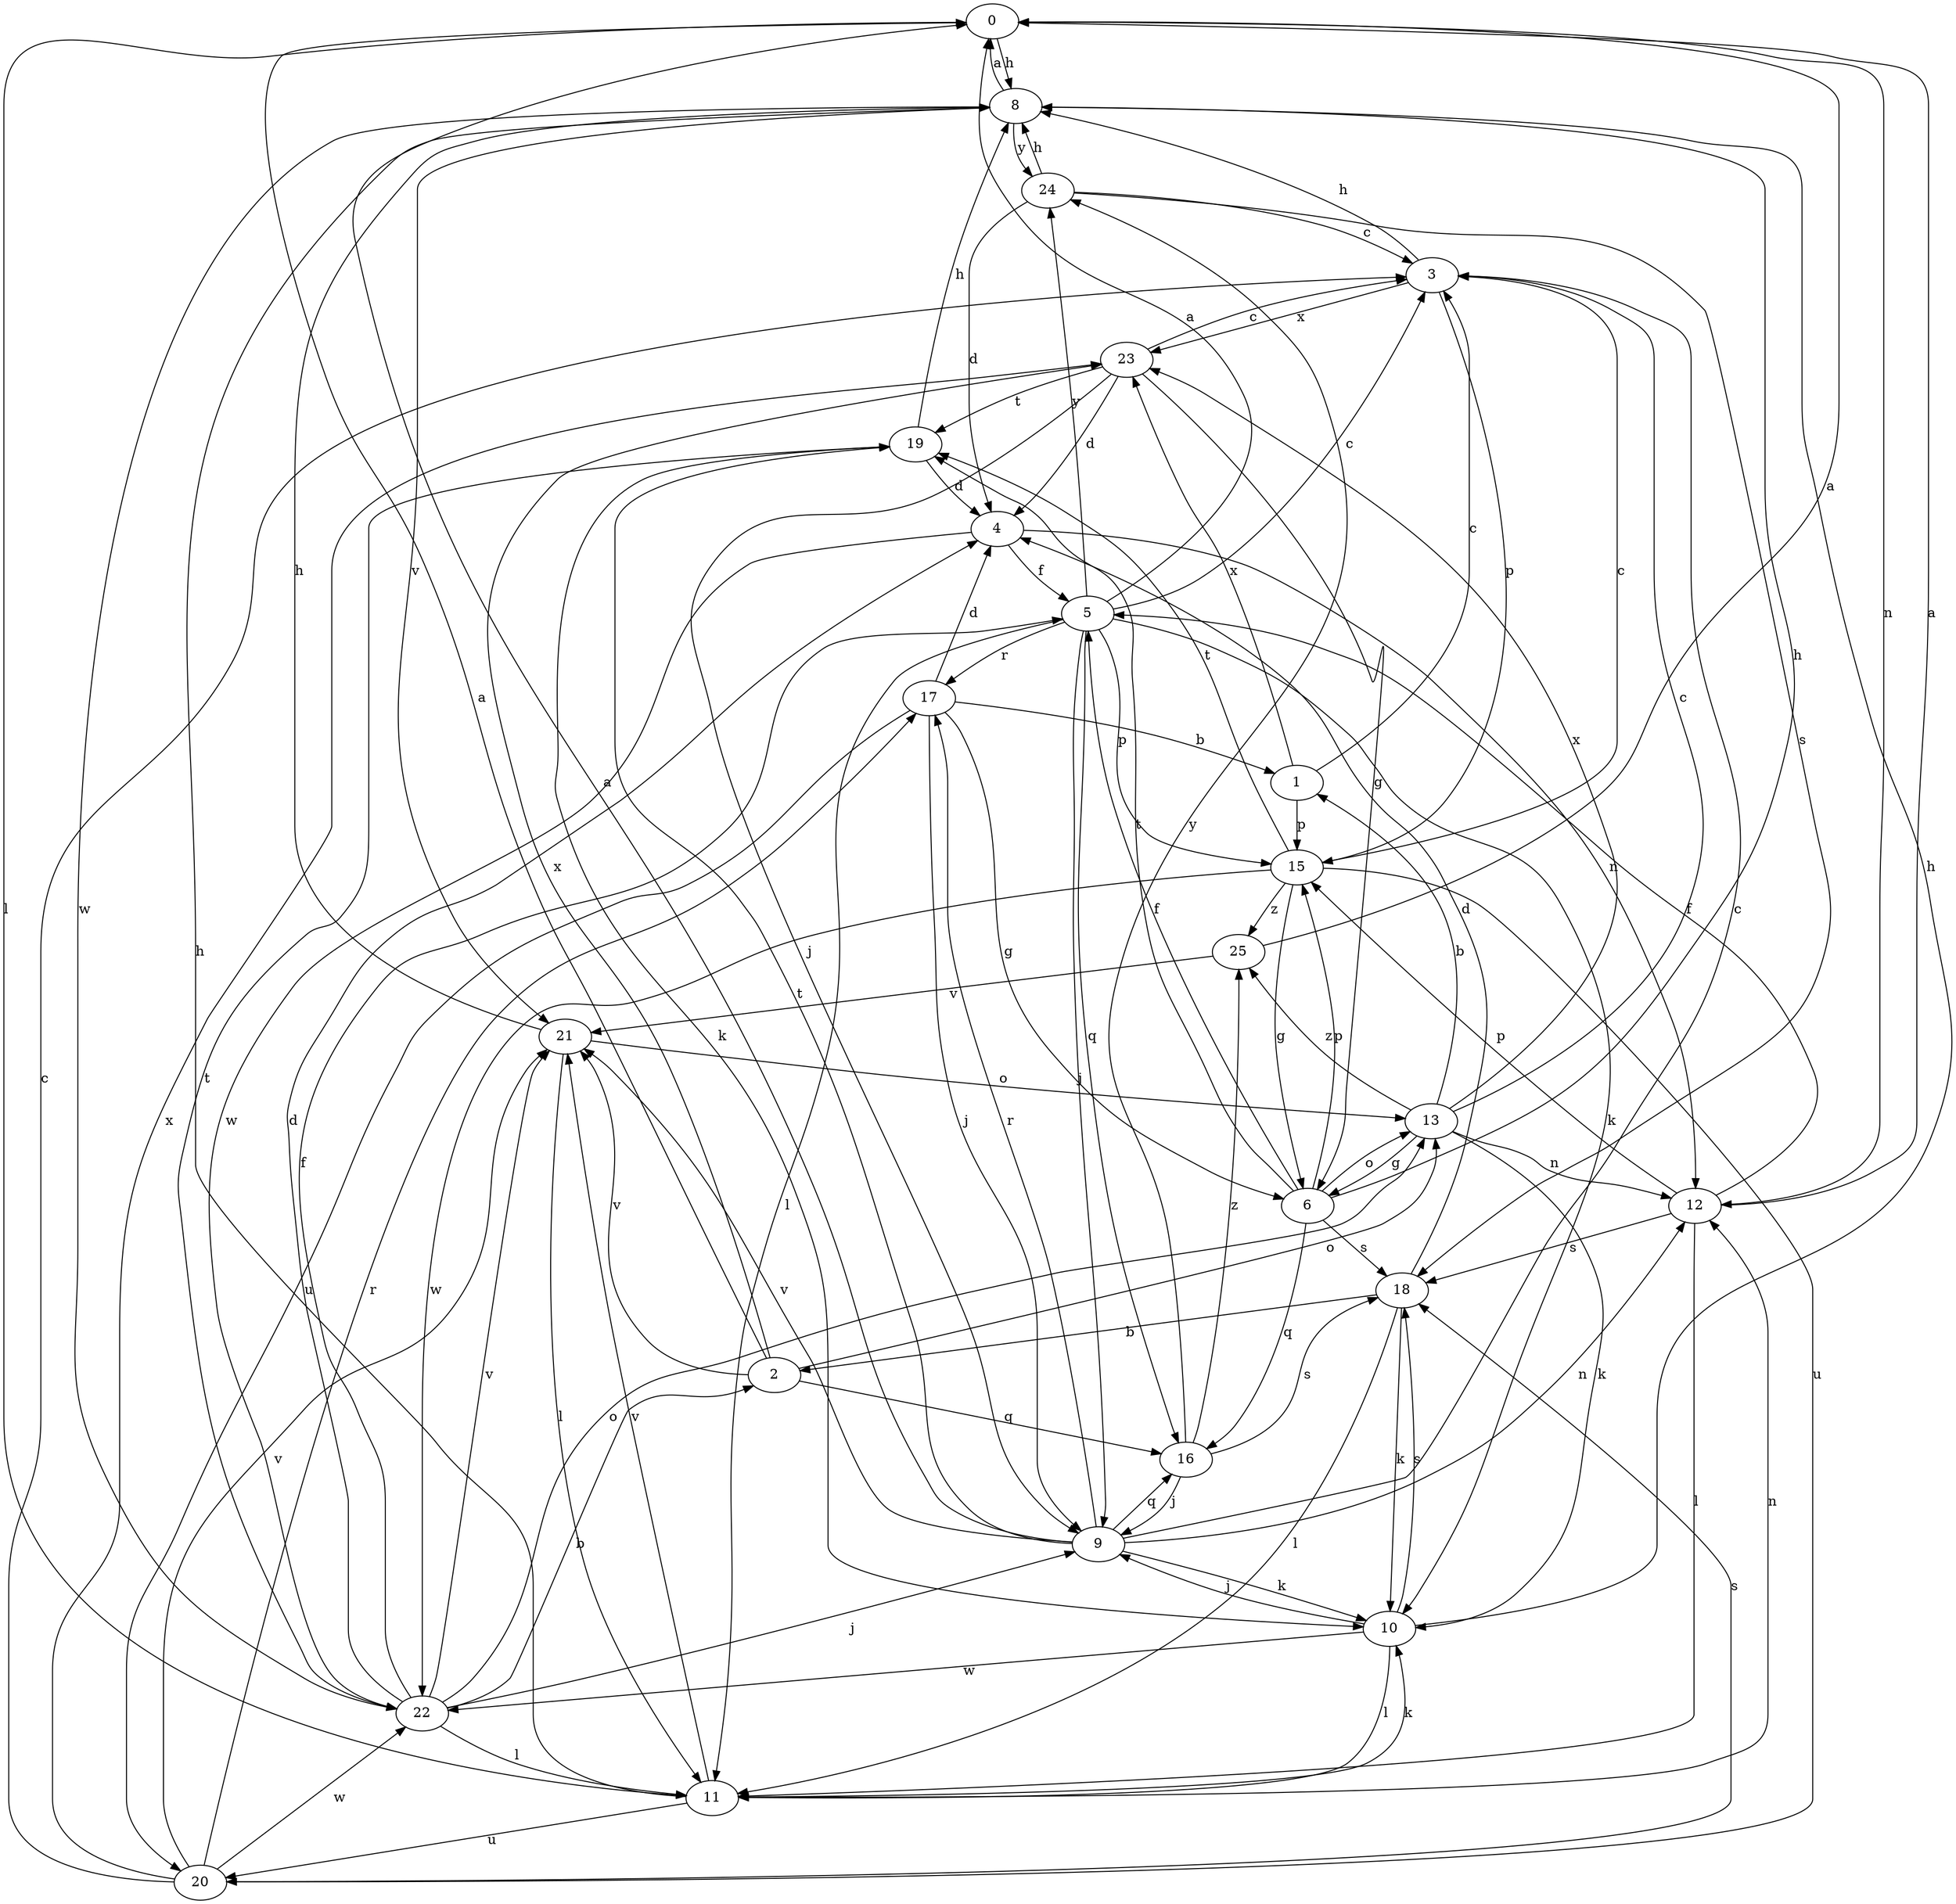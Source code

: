 strict digraph  {
0;
1;
2;
3;
4;
5;
6;
8;
9;
10;
11;
12;
13;
15;
16;
17;
18;
19;
20;
21;
22;
23;
24;
25;
0 -> 8  [label=h];
0 -> 11  [label=l];
0 -> 12  [label=n];
1 -> 3  [label=c];
1 -> 15  [label=p];
1 -> 23  [label=x];
2 -> 0  [label=a];
2 -> 13  [label=o];
2 -> 16  [label=q];
2 -> 21  [label=v];
2 -> 23  [label=x];
3 -> 8  [label=h];
3 -> 15  [label=p];
3 -> 23  [label=x];
4 -> 5  [label=f];
4 -> 12  [label=n];
4 -> 22  [label=w];
5 -> 0  [label=a];
5 -> 3  [label=c];
5 -> 9  [label=j];
5 -> 10  [label=k];
5 -> 11  [label=l];
5 -> 15  [label=p];
5 -> 16  [label=q];
5 -> 17  [label=r];
5 -> 24  [label=y];
6 -> 5  [label=f];
6 -> 8  [label=h];
6 -> 13  [label=o];
6 -> 15  [label=p];
6 -> 16  [label=q];
6 -> 18  [label=s];
6 -> 19  [label=t];
8 -> 0  [label=a];
8 -> 21  [label=v];
8 -> 22  [label=w];
8 -> 24  [label=y];
9 -> 0  [label=a];
9 -> 3  [label=c];
9 -> 10  [label=k];
9 -> 12  [label=n];
9 -> 16  [label=q];
9 -> 17  [label=r];
9 -> 19  [label=t];
9 -> 21  [label=v];
10 -> 8  [label=h];
10 -> 9  [label=j];
10 -> 11  [label=l];
10 -> 18  [label=s];
10 -> 22  [label=w];
11 -> 8  [label=h];
11 -> 10  [label=k];
11 -> 12  [label=n];
11 -> 20  [label=u];
11 -> 21  [label=v];
12 -> 0  [label=a];
12 -> 5  [label=f];
12 -> 11  [label=l];
12 -> 15  [label=p];
12 -> 18  [label=s];
13 -> 1  [label=b];
13 -> 3  [label=c];
13 -> 6  [label=g];
13 -> 10  [label=k];
13 -> 12  [label=n];
13 -> 23  [label=x];
13 -> 25  [label=z];
15 -> 3  [label=c];
15 -> 6  [label=g];
15 -> 19  [label=t];
15 -> 20  [label=u];
15 -> 22  [label=w];
15 -> 25  [label=z];
16 -> 9  [label=j];
16 -> 18  [label=s];
16 -> 24  [label=y];
16 -> 25  [label=z];
17 -> 1  [label=b];
17 -> 4  [label=d];
17 -> 6  [label=g];
17 -> 9  [label=j];
17 -> 20  [label=u];
18 -> 2  [label=b];
18 -> 4  [label=d];
18 -> 10  [label=k];
18 -> 11  [label=l];
19 -> 4  [label=d];
19 -> 8  [label=h];
19 -> 10  [label=k];
20 -> 3  [label=c];
20 -> 17  [label=r];
20 -> 18  [label=s];
20 -> 21  [label=v];
20 -> 22  [label=w];
20 -> 23  [label=x];
21 -> 8  [label=h];
21 -> 11  [label=l];
21 -> 13  [label=o];
22 -> 2  [label=b];
22 -> 4  [label=d];
22 -> 5  [label=f];
22 -> 9  [label=j];
22 -> 11  [label=l];
22 -> 13  [label=o];
22 -> 19  [label=t];
22 -> 21  [label=v];
23 -> 3  [label=c];
23 -> 4  [label=d];
23 -> 6  [label=g];
23 -> 9  [label=j];
23 -> 19  [label=t];
24 -> 3  [label=c];
24 -> 4  [label=d];
24 -> 8  [label=h];
24 -> 18  [label=s];
25 -> 0  [label=a];
25 -> 21  [label=v];
}
